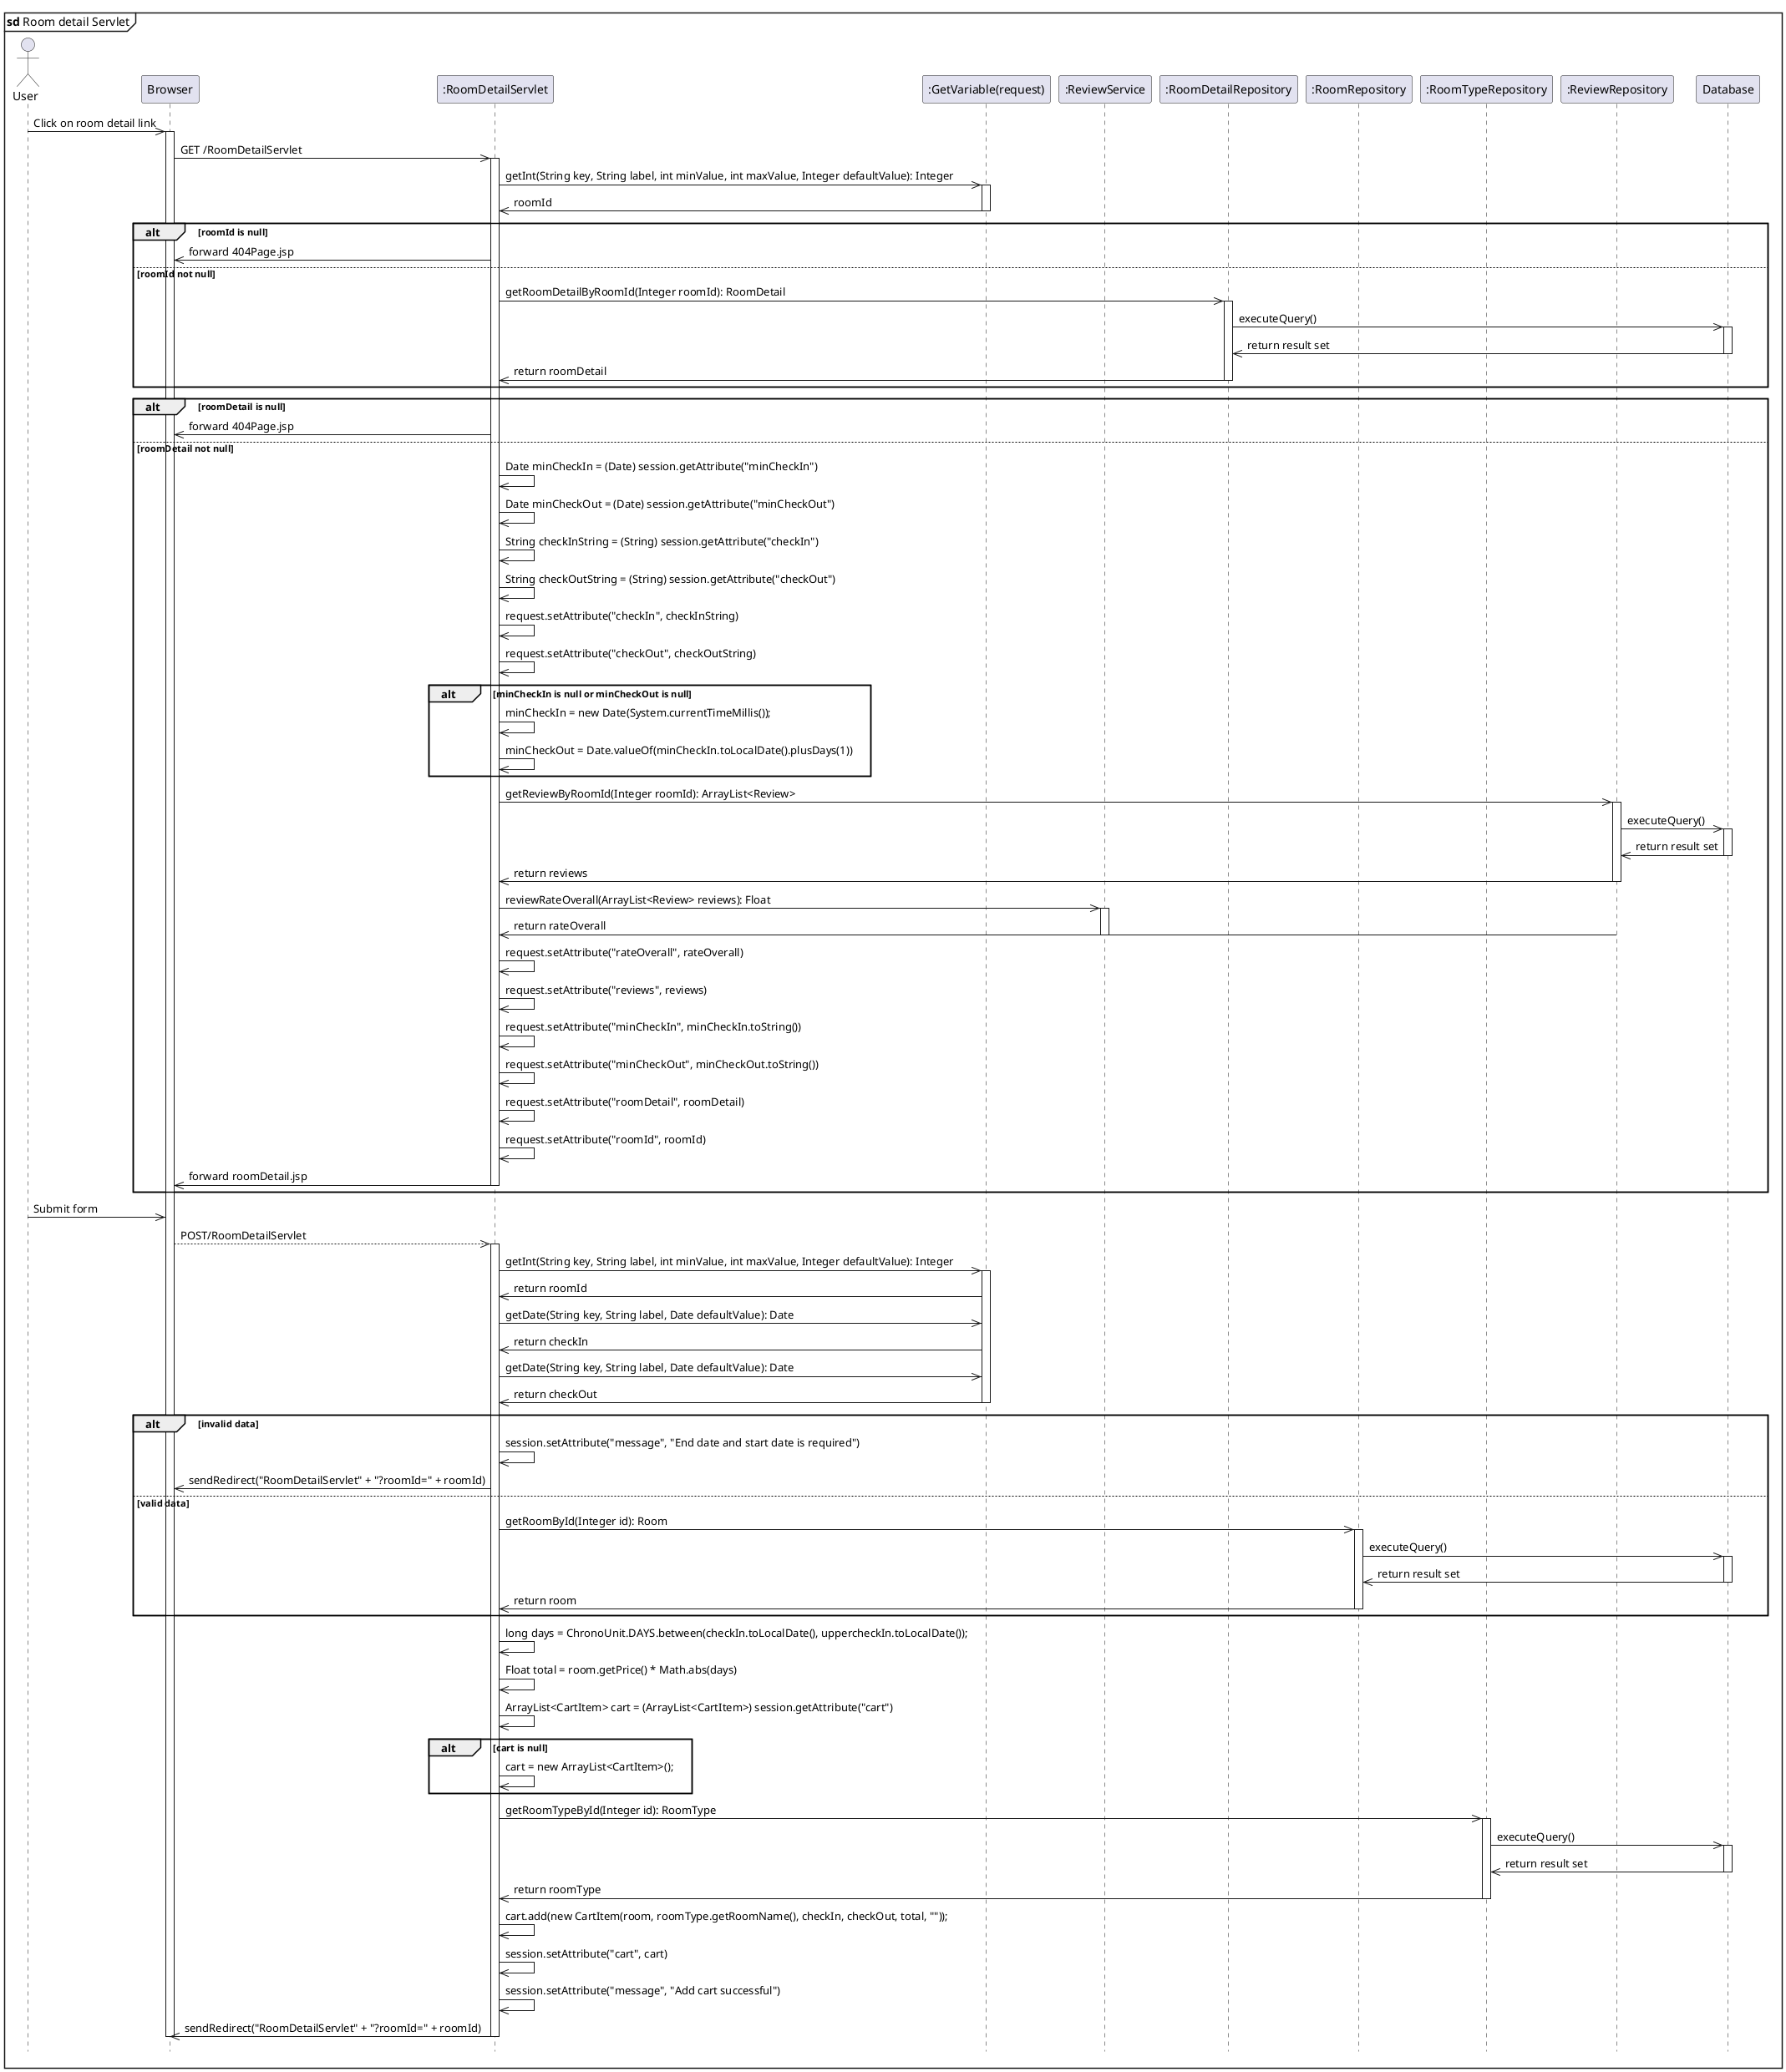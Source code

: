 @startuml roomDetailServlet

hide footbox
mainframe <b>sd</b> Room detail Servlet
actor User
participant "Browser" as Browser
participant ":RoomDetailServlet" as RoomDetailServlet
participant ":GetVariable(request)" as GetVariable
participant ":ReviewService" as ReviewService
participant ":RoomDetailRepository" as RoomDetailRepository
participant ":RoomRepository" as RoomRepository
participant ":RoomTypeRepository" as RoomTypeRepository
participant ":ReviewRepository" as ReviewRepository

User ->> Browser: Click on room detail link
    activate Browser
        Browser ->> RoomDetailServlet : GET /RoomDetailServlet
        activate RoomDetailServlet
            RoomDetailServlet ->> GetVariable: getInt(String key, String label, int minValue, int maxValue, Integer defaultValue): Integer
            activate GetVariable
                GetVariable ->> RoomDetailServlet: roomId
            deactivate GetVariable

            alt roomId is null
                RoomDetailServlet ->> Browser: forward 404Page.jsp
            else roomId not null
                RoomDetailServlet ->> RoomDetailRepository: getRoomDetailByRoomId(Integer roomId): RoomDetail
                activate RoomDetailRepository
                RoomDetailRepository ->> Database: executeQuery()
                        activate Database 
                            Database ->> RoomDetailRepository: return result set
                        deactivate Database
                    RoomDetailRepository ->> RoomDetailServlet: return roomDetail
                deactivate RoomDetailRepository 
            end

            alt roomDetail is null
                RoomDetailServlet ->> Browser: forward 404Page.jsp
            else roomDetail not null
                RoomDetailServlet ->> RoomDetailServlet: Date minCheckIn = (Date) session.getAttribute("minCheckIn") 
                RoomDetailServlet ->> RoomDetailServlet: Date minCheckOut = (Date) session.getAttribute("minCheckOut")
                RoomDetailServlet ->> RoomDetailServlet: String checkInString = (String) session.getAttribute("checkIn")
                RoomDetailServlet ->> RoomDetailServlet: String checkOutString = (String) session.getAttribute("checkOut")
                RoomDetailServlet ->> RoomDetailServlet: request.setAttribute("checkIn", checkInString) 
                RoomDetailServlet ->> RoomDetailServlet: request.setAttribute("checkOut", checkOutString)

                alt minCheckIn is null or minCheckOut is null
                    RoomDetailServlet ->> RoomDetailServlet: minCheckIn = new Date(System.currentTimeMillis());
                    RoomDetailServlet ->> RoomDetailServlet: minCheckOut = Date.valueOf(minCheckIn.toLocalDate().plusDays(1))
                end

                RoomDetailServlet ->> ReviewRepository: getReviewByRoomId(Integer roomId): ArrayList<Review> 
                activate ReviewRepository
                ReviewRepository ->> Database: executeQuery()
                        activate Database 
                            Database ->> ReviewRepository: return result set
                        deactivate Database
                    ReviewRepository ->> RoomDetailServlet: return reviews
                deactivate ReviewRepository 

                RoomDetailServlet ->> ReviewService: reviewRateOverall(ArrayList<Review> reviews): Float
                activate ReviewService
                    ReviewRepository ->> RoomDetailServlet: return rateOverall
                deactivate ReviewService

                RoomDetailServlet ->> RoomDetailServlet: request.setAttribute("rateOverall", rateOverall) 
                RoomDetailServlet ->> RoomDetailServlet: request.setAttribute("reviews", reviews)
                RoomDetailServlet ->> RoomDetailServlet: request.setAttribute("minCheckIn", minCheckIn.toString())
                RoomDetailServlet ->> RoomDetailServlet: request.setAttribute("minCheckOut", minCheckOut.toString())
                RoomDetailServlet ->> RoomDetailServlet: request.setAttribute("roomDetail", roomDetail)
                RoomDetailServlet ->> RoomDetailServlet: request.setAttribute("roomId", roomId)
            
                RoomDetailServlet ->> Browser: forward roomDetail.jsp
        deactivate RoomDetailServlet 
            end
User ->> Browser: Submit form
    Browser -->> RoomDetailServlet: POST/RoomDetailServlet
    activate RoomDetailServlet
        RoomDetailServlet ->> GetVariable: getInt(String key, String label, int minValue, int maxValue, Integer defaultValue): Integer
        activate GetVariable
            GetVariable ->> RoomDetailServlet: return roomId

            RoomDetailServlet ->> GetVariable: getDate(String key, String label, Date defaultValue): Date
            GetVariable ->> RoomDetailServlet: return checkIn

            RoomDetailServlet ->> GetVariable: getDate(String key, String label, Date defaultValue): Date
            GetVariable ->> RoomDetailServlet: return checkOut
        deactivate GetVariable
    alt invalid data
        RoomDetailServlet ->> RoomDetailServlet: session.setAttribute("message", "End date and start date is required")
        RoomDetailServlet ->> Browser: sendRedirect("RoomDetailServlet" + "?roomId=" + roomId)    
    else valid data
        RoomDetailServlet ->> RoomRepository: getRoomById(Integer id): Room
        activate RoomRepository
            RoomRepository ->> Database: executeQuery()
                activate Database 
                    Database ->> RoomRepository: return result set
                deactivate Database
            RoomRepository ->> RoomDetailServlet: return room
        deactivate RoomRepository 
    end

    RoomDetailServlet ->> RoomDetailServlet: long days = ChronoUnit.DAYS.between(checkIn.toLocalDate(), uppercheckIn.toLocalDate()); 
    RoomDetailServlet ->> RoomDetailServlet: Float total = room.getPrice() * Math.abs(days)

    RoomDetailServlet ->> RoomDetailServlet: ArrayList<CartItem> cart = (ArrayList<CartItem>) session.getAttribute("cart")
    alt cart is null
        RoomDetailServlet ->> RoomDetailServlet: cart = new ArrayList<CartItem>();
    end

    RoomDetailServlet ->> RoomTypeRepository: getRoomTypeById(Integer id): RoomType
        activate RoomTypeRepository
            RoomTypeRepository ->> Database: executeQuery()
                activate Database 
                    Database ->> RoomTypeRepository: return result set
                deactivate Database
            RoomTypeRepository ->> RoomDetailServlet: return roomType
        deactivate RoomTypeRepository 
    RoomDetailServlet ->> RoomDetailServlet: cart.add(new CartItem(room, roomType.getRoomName(), checkIn, checkOut, total, ""));
    RoomDetailServlet ->> RoomDetailServlet: session.setAttribute("cart", cart)
    RoomDetailServlet ->> RoomDetailServlet: session.setAttribute("message", "Add cart successful")
    RoomDetailServlet ->> Browser: sendRedirect("RoomDetailServlet" + "?roomId=" + roomId)  
    deactivate RoomDetailServlet
deactivate Browser